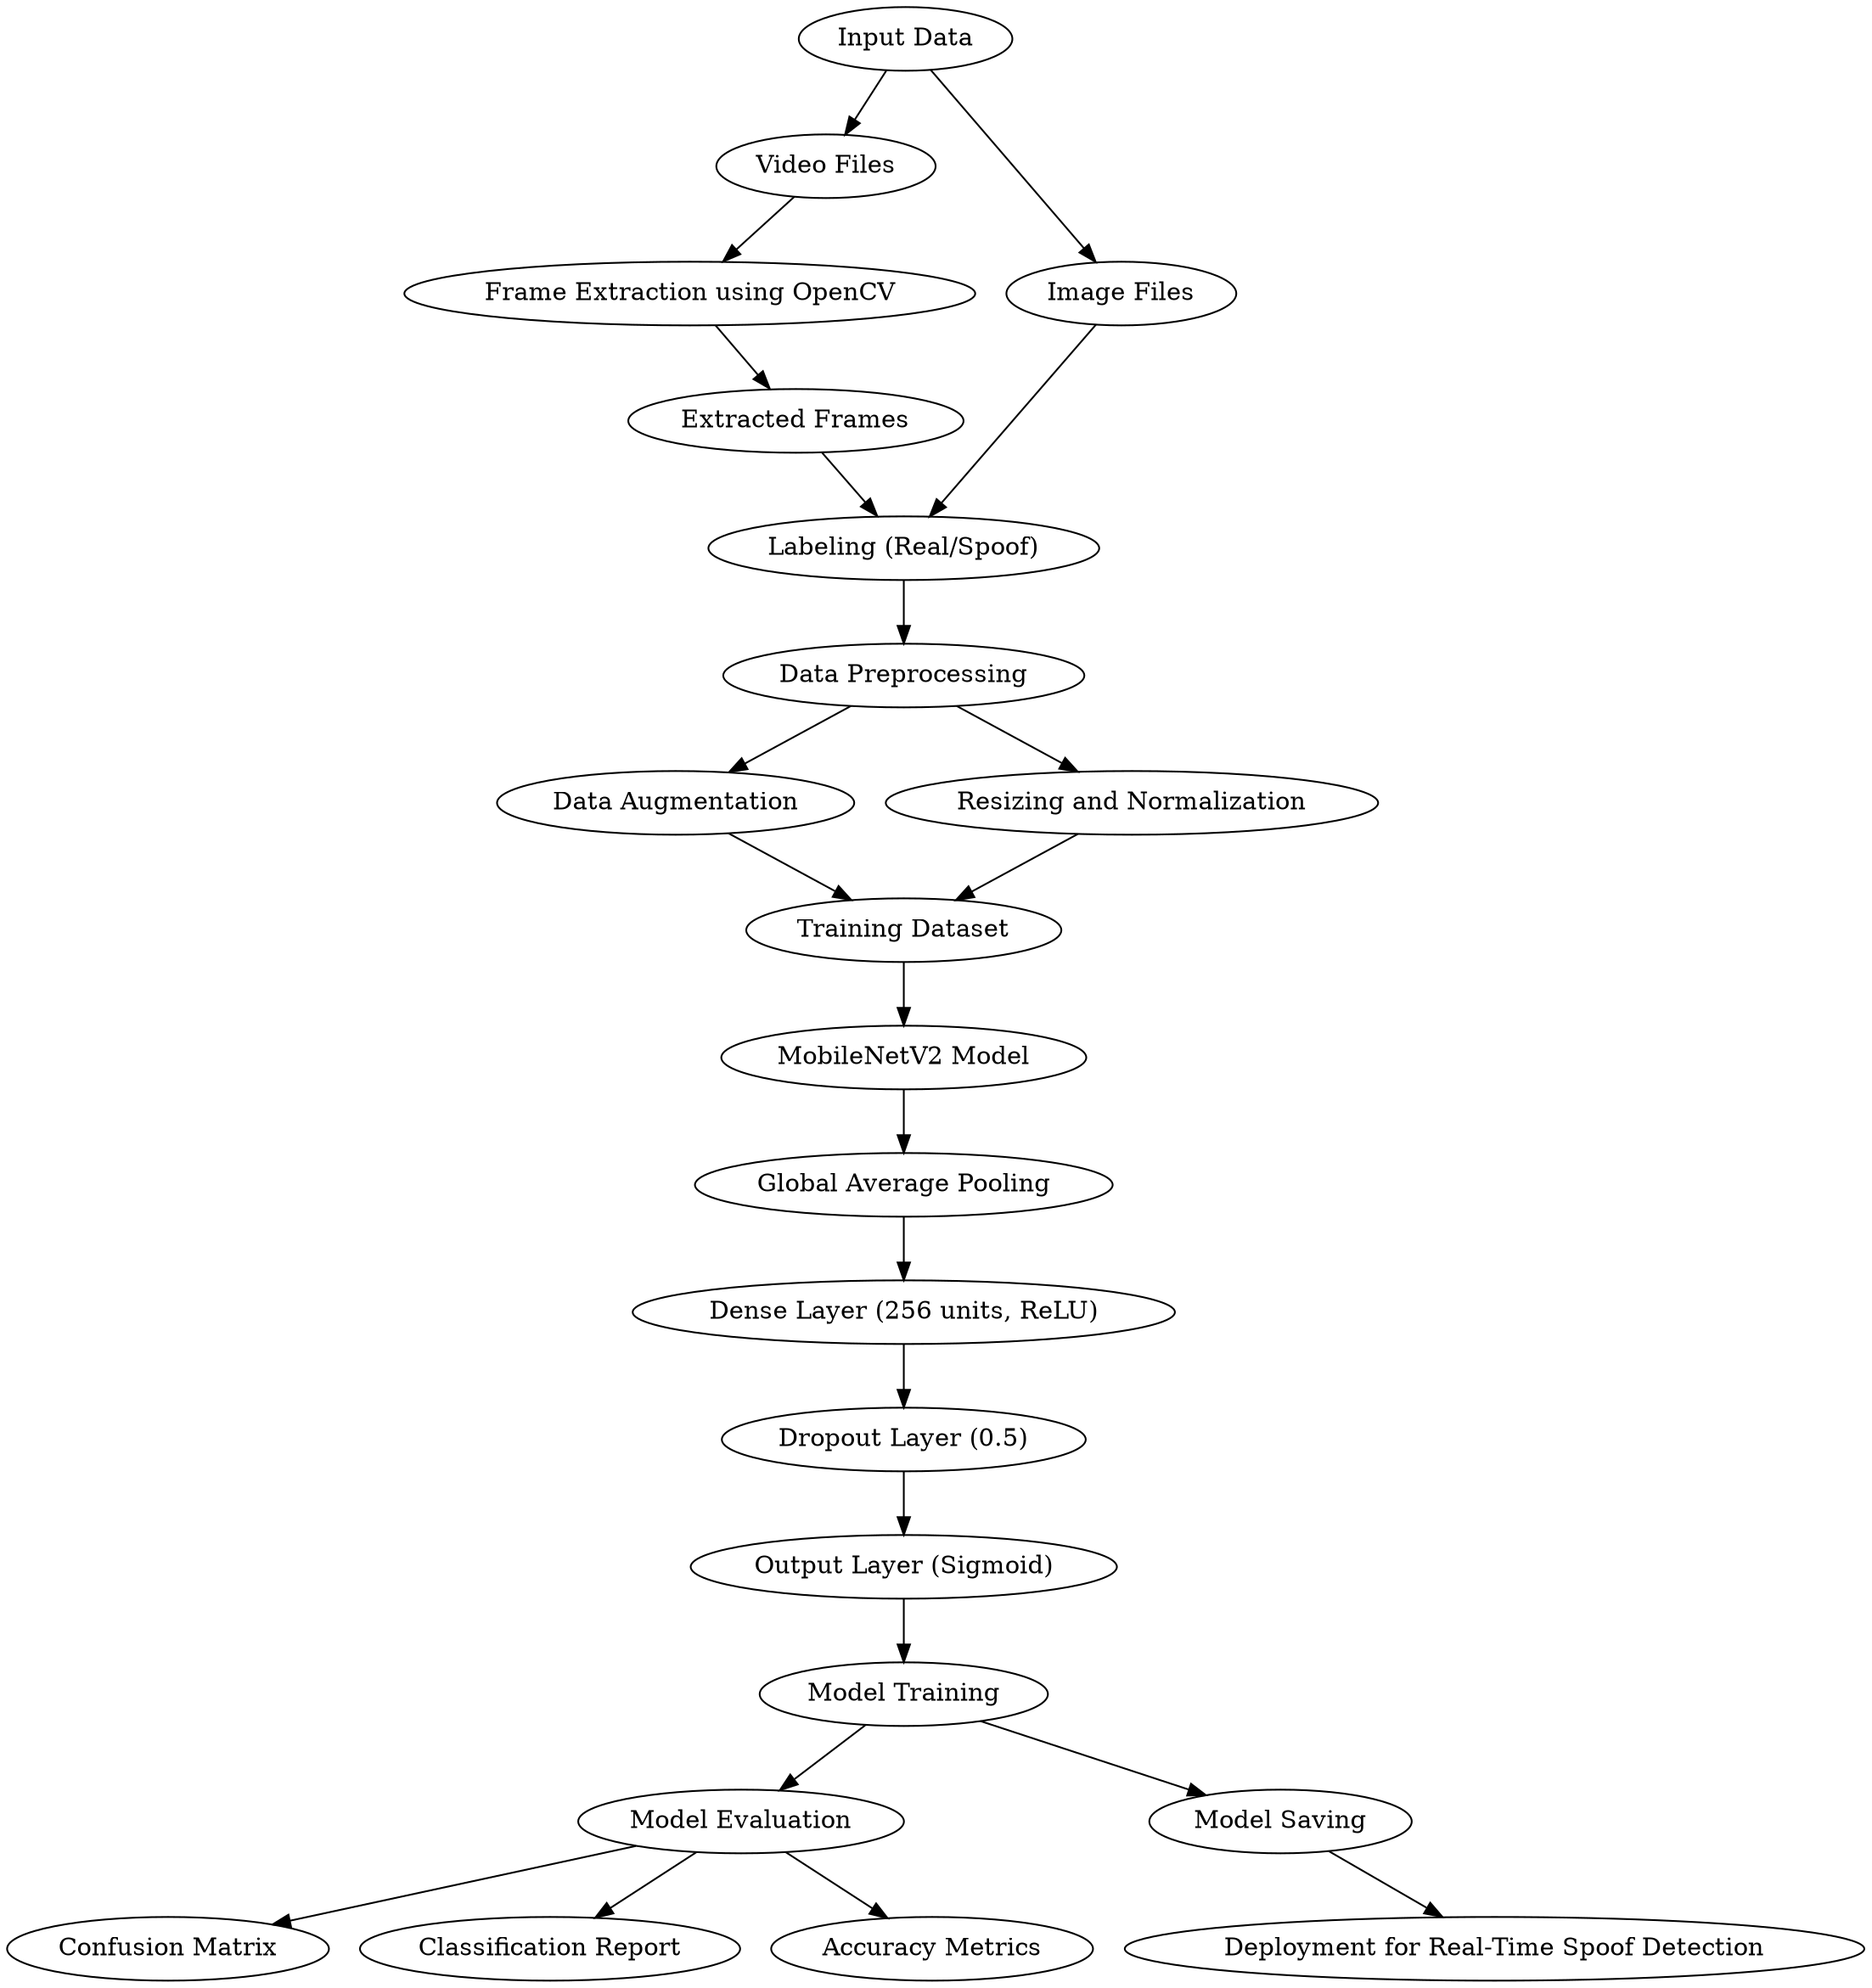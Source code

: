 // System Architecture
digraph {
	A [label="Input Data"]
	B [label="Video Files"]
	C [label="Image Files"]
	D [label="Frame Extraction using OpenCV"]
	E [label="Extracted Frames"]
	F [label="Labeling (Real/Spoof)"]
	G [label="Data Preprocessing"]
	H [label="Data Augmentation"]
	I [label="Resizing and Normalization"]
	J [label="Training Dataset"]
	K [label="MobileNetV2 Model"]
	L [label="Global Average Pooling"]
	M [label="Dense Layer (256 units, ReLU)"]
	N [label="Dropout Layer (0.5)"]
	O [label="Output Layer (Sigmoid)"]
	P [label="Model Training"]
	Q [label="Model Evaluation"]
	R [label="Confusion Matrix"]
	S [label="Classification Report"]
	T [label="Accuracy Metrics"]
	U [label="Model Saving"]
	V [label="Deployment for Real-Time Spoof Detection"]
	A -> B
	A -> C
	B -> D
	D -> E
	C -> F
	E -> F
	F -> G
	G -> H
	G -> I
	H -> J
	I -> J
	J -> K
	K -> L
	L -> M
	M -> N
	N -> O
	O -> P
	P -> Q
	Q -> R
	Q -> S
	Q -> T
	P -> U
	U -> V
}
